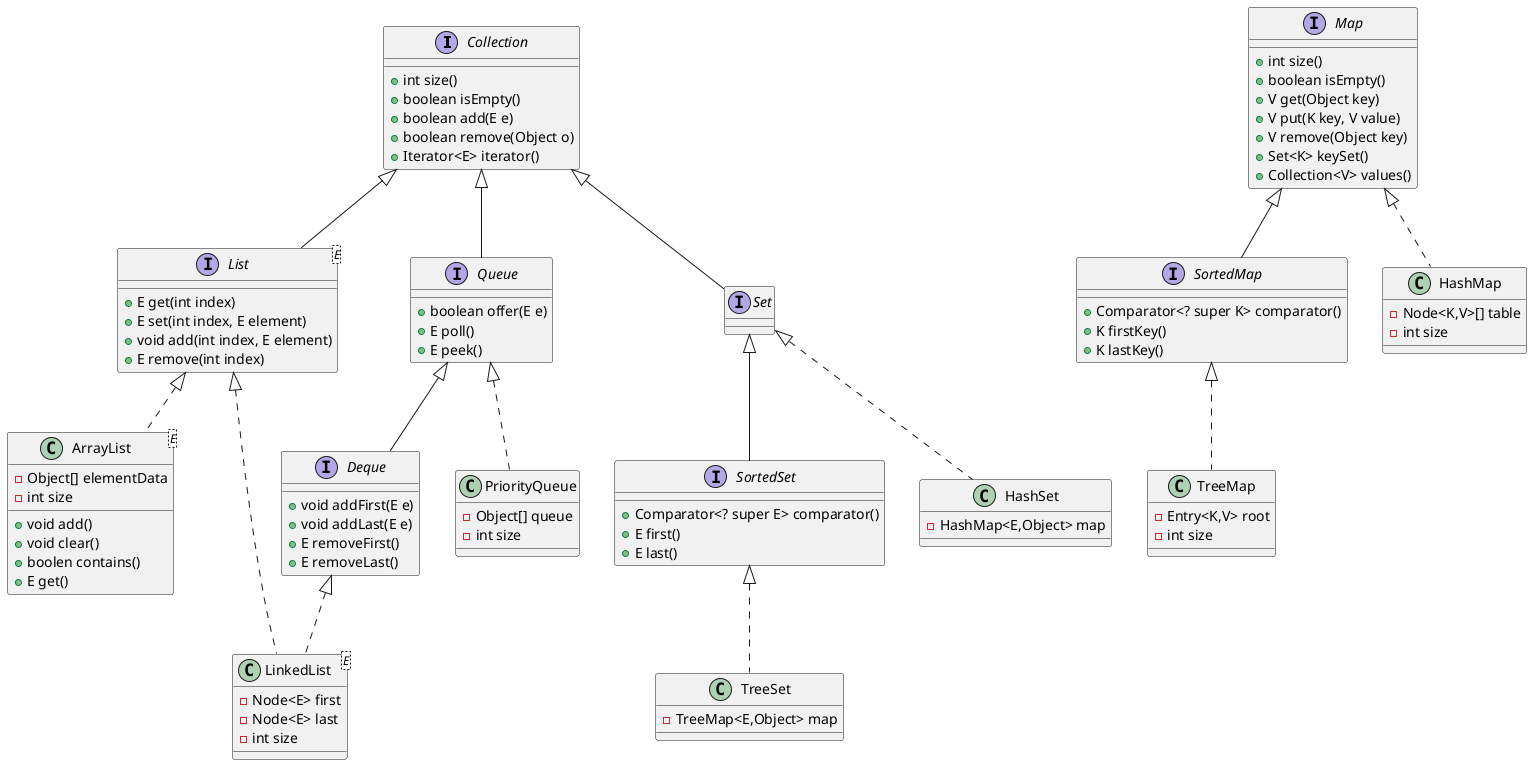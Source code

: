 @startuml

interface Collection {
    +int size()
    +boolean isEmpty()
    +boolean add(E e)
    +boolean remove(Object o)
    +Iterator<E> iterator()
}

interface List<E> extends Collection {
    +E get(int index)
    +E set(int index, E element)
    +void add(int index, E element)
    +E remove(int index)
}

interface Set extends Collection {

}

interface SortedSet extends Set {
    +Comparator<? super E> comparator()
    +E first()
    +E last()
}

interface Queue extends Collection {
    +boolean offer(E e)
    +E poll()
    +E peek()
}

interface Deque extends Queue {
    +void addFirst(E e)
    +void addLast(E e)
    +E removeFirst()
    +E removeLast()
}

interface Map {
    +int size()
    +boolean isEmpty()
    +V get(Object key)
    +V put(K key, V value)
    +V remove(Object key)
    +Set<K> keySet()
    +Collection<V> values()
}

interface SortedMap extends Map {
    +Comparator<? super K> comparator()
    +K firstKey()
    +K lastKey()
}

class ArrayList<E> implements List<E>{
    -Object[] elementData
    -int size
    +void add()
    +void clear()
    +boolen contains()
    +E get()
}

class LinkedList<E> implements List, Deque{
    -Node<E> first
    -Node<E> last
    -int size
}

class HashSet {
    -HashMap<E,Object> map
}

class TreeSet {
    -TreeMap<E,Object> map
}

class HashMap {
    -Node<K,V>[] table
    -int size
}

class TreeMap {
    -Entry<K,V> root
    -int size
}

class PriorityQueue {
    -Object[] queue
    -int size
}

' Relações

Set <|.. HashSet
SortedSet <|.. TreeSet
Queue <|.. PriorityQueue
Map <|.. HashMap
SortedMap <|.. TreeMap

@enduml